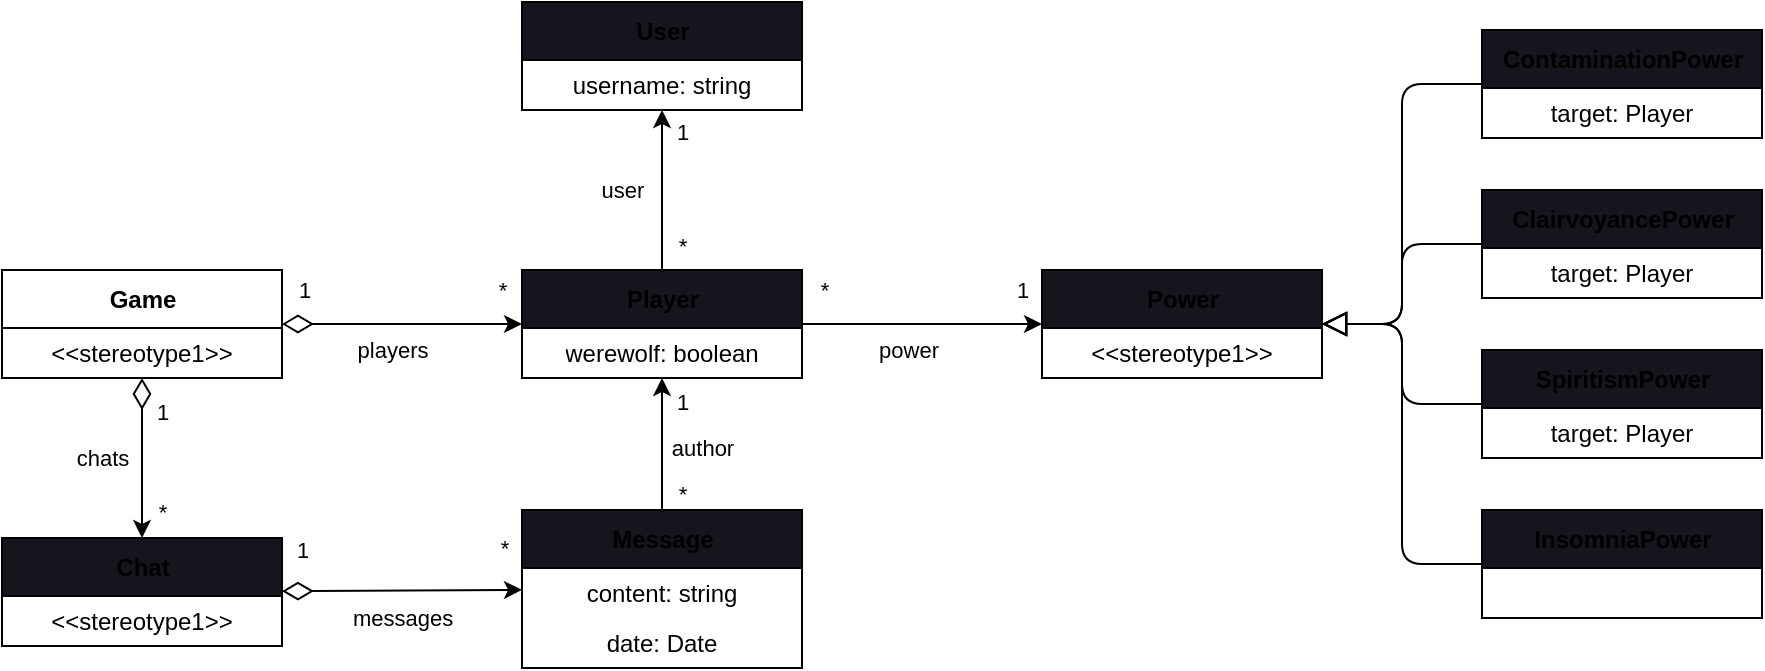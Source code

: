 <mxfile>
    <diagram id="ooHun0DrwILCvKNqS0tq" name="Page-1">
        <mxGraphModel dx="1720" dy="1528" grid="1" gridSize="10" guides="1" tooltips="1" connect="1" arrows="1" fold="1" page="1" pageScale="1" pageWidth="850" pageHeight="1100" math="0" shadow="0">
            <root>
                <mxCell id="0"/>
                <mxCell id="1" parent="0"/>
                <mxCell id="11" value="" style="edgeStyle=none;html=1;startArrow=diamondThin;startFill=0;startSize=13;" edge="1" parent="1" source="2" target="9">
                    <mxGeometry relative="1" as="geometry"/>
                </mxCell>
                <mxCell id="41" value="players" style="edgeLabel;html=1;align=center;verticalAlign=middle;resizable=0;points=[];" vertex="1" connectable="0" parent="11">
                    <mxGeometry x="-0.294" relative="1" as="geometry">
                        <mxPoint x="12" y="13" as="offset"/>
                    </mxGeometry>
                </mxCell>
                <mxCell id="42" value="*" style="edgeLabel;html=1;align=center;verticalAlign=middle;resizable=0;points=[];" vertex="1" connectable="0" parent="11">
                    <mxGeometry x="0.252" relative="1" as="geometry">
                        <mxPoint x="35" y="-17" as="offset"/>
                    </mxGeometry>
                </mxCell>
                <mxCell id="43" value="1" style="edgeLabel;html=1;align=center;verticalAlign=middle;resizable=0;points=[];" vertex="1" connectable="0" parent="11">
                    <mxGeometry x="0.157" y="1" relative="1" as="geometry">
                        <mxPoint x="-59" y="-16" as="offset"/>
                    </mxGeometry>
                </mxCell>
                <mxCell id="46" value="" style="edgeStyle=none;html=1;startArrow=diamondThin;startFill=0;endArrow=classic;endFill=1;startSize=13;endSize=6;" edge="1" parent="1" source="2" target="44">
                    <mxGeometry relative="1" as="geometry"/>
                </mxCell>
                <mxCell id="53" value="chats" style="edgeLabel;html=1;align=center;verticalAlign=middle;resizable=0;points=[];" vertex="1" connectable="0" parent="46">
                    <mxGeometry x="-0.269" y="1" relative="1" as="geometry">
                        <mxPoint x="-21" y="11" as="offset"/>
                    </mxGeometry>
                </mxCell>
                <mxCell id="54" value="1" style="edgeLabel;html=1;align=center;verticalAlign=middle;resizable=0;points=[];" vertex="1" connectable="0" parent="46">
                    <mxGeometry x="-0.512" y="2" relative="1" as="geometry">
                        <mxPoint x="8" y="-3" as="offset"/>
                    </mxGeometry>
                </mxCell>
                <mxCell id="55" value="*" style="edgeLabel;html=1;align=center;verticalAlign=middle;resizable=0;points=[];" vertex="1" connectable="0" parent="46">
                    <mxGeometry x="0.488" relative="1" as="geometry">
                        <mxPoint x="10" y="7" as="offset"/>
                    </mxGeometry>
                </mxCell>
                <mxCell id="2" value="Game" style="swimlane;fontStyle=1;align=center;verticalAlign=middle;childLayout=stackLayout;horizontal=1;startSize=29;horizontalStack=0;resizeParent=1;resizeParentMax=0;resizeLast=0;collapsible=0;marginBottom=0;html=1;" vertex="1" parent="1">
                    <mxGeometry x="60" y="174" width="140" height="54" as="geometry"/>
                </mxCell>
                <mxCell id="3" value="&amp;lt;&amp;lt;stereotype1&amp;gt;&amp;gt;" style="text;html=1;strokeColor=none;fillColor=none;align=center;verticalAlign=middle;spacingLeft=4;spacingRight=4;overflow=hidden;rotatable=0;points=[[0,0.5],[1,0.5]];portConstraint=eastwest;" vertex="1" parent="2">
                    <mxGeometry y="29" width="140" height="25" as="geometry"/>
                </mxCell>
                <mxCell id="14" value="" style="edgeStyle=none;html=1;" edge="1" parent="1" source="9" target="12">
                    <mxGeometry relative="1" as="geometry"/>
                </mxCell>
                <mxCell id="35" value="user" style="edgeLabel;html=1;align=center;verticalAlign=middle;resizable=0;points=[];" vertex="1" connectable="0" parent="14">
                    <mxGeometry x="-0.347" y="2" relative="1" as="geometry">
                        <mxPoint x="-18" y="-14" as="offset"/>
                    </mxGeometry>
                </mxCell>
                <mxCell id="39" value="1" style="edgeLabel;html=1;align=center;verticalAlign=middle;resizable=0;points=[];" vertex="1" connectable="0" parent="14">
                    <mxGeometry x="-0.564" y="-1" relative="1" as="geometry">
                        <mxPoint x="9" y="-52" as="offset"/>
                    </mxGeometry>
                </mxCell>
                <mxCell id="40" value="*" style="edgeLabel;html=1;align=center;verticalAlign=middle;resizable=0;points=[];" vertex="1" connectable="0" parent="14">
                    <mxGeometry x="-0.706" y="2" relative="1" as="geometry">
                        <mxPoint x="12" as="offset"/>
                    </mxGeometry>
                </mxCell>
                <mxCell id="17" value="" style="edgeStyle=none;html=1;" edge="1" parent="1" source="9" target="15">
                    <mxGeometry relative="1" as="geometry"/>
                </mxCell>
                <mxCell id="36" value="power" style="edgeLabel;html=1;align=center;verticalAlign=middle;resizable=0;points=[];" vertex="1" connectable="0" parent="17">
                    <mxGeometry x="-0.374" y="-2" relative="1" as="geometry">
                        <mxPoint x="15" y="11" as="offset"/>
                    </mxGeometry>
                </mxCell>
                <mxCell id="37" value="1" style="edgeLabel;html=1;align=center;verticalAlign=middle;resizable=0;points=[];" vertex="1" connectable="0" parent="17">
                    <mxGeometry x="0.479" y="1" relative="1" as="geometry">
                        <mxPoint x="21" y="-16" as="offset"/>
                    </mxGeometry>
                </mxCell>
                <mxCell id="38" value="*" style="edgeLabel;html=1;align=center;verticalAlign=middle;resizable=0;points=[];" vertex="1" connectable="0" parent="17">
                    <mxGeometry x="0.193" y="1" relative="1" as="geometry">
                        <mxPoint x="-61" y="-16" as="offset"/>
                    </mxGeometry>
                </mxCell>
                <mxCell id="9" value="Player" style="swimlane;fontStyle=1;align=center;verticalAlign=middle;childLayout=stackLayout;horizontal=1;startSize=29;horizontalStack=0;resizeParent=1;resizeParentMax=0;resizeLast=0;collapsible=0;marginBottom=0;html=1;fillColor=rgb(24, 20, 29);" vertex="1" parent="1">
                    <mxGeometry x="320" y="174" width="140" height="54" as="geometry"/>
                </mxCell>
                <mxCell id="10" value="werewolf: boolean" style="text;html=1;strokeColor=none;fillColor=none;align=center;verticalAlign=middle;spacingLeft=4;spacingRight=4;overflow=hidden;rotatable=0;points=[[0,0.5],[1,0.5]];portConstraint=eastwest;" vertex="1" parent="9">
                    <mxGeometry y="29" width="140" height="25" as="geometry"/>
                </mxCell>
                <mxCell id="12" value="User" style="swimlane;fontStyle=1;align=center;verticalAlign=middle;childLayout=stackLayout;horizontal=1;startSize=29;horizontalStack=0;resizeParent=1;resizeParentMax=0;resizeLast=0;collapsible=0;marginBottom=0;html=1;fillColor=rgb(24, 20, 29);" vertex="1" parent="1">
                    <mxGeometry x="320" y="40" width="140" height="54" as="geometry"/>
                </mxCell>
                <mxCell id="13" value="username: string" style="text;html=1;strokeColor=none;fillColor=none;align=center;verticalAlign=middle;spacingLeft=4;spacingRight=4;overflow=hidden;rotatable=0;points=[[0,0.5],[1,0.5]];portConstraint=eastwest;" vertex="1" parent="12">
                    <mxGeometry y="29" width="140" height="25" as="geometry"/>
                </mxCell>
                <mxCell id="15" value="Power" style="swimlane;fontStyle=1;align=center;verticalAlign=middle;childLayout=stackLayout;horizontal=1;startSize=29;horizontalStack=0;resizeParent=1;resizeParentMax=0;resizeLast=0;collapsible=0;marginBottom=0;html=1;fillColor=rgb(24, 20, 29);" vertex="1" parent="1">
                    <mxGeometry x="580" y="174" width="140" height="54" as="geometry"/>
                </mxCell>
                <mxCell id="16" value="&amp;lt;&amp;lt;stereotype1&amp;gt;&amp;gt;" style="text;html=1;strokeColor=none;fillColor=none;align=center;verticalAlign=middle;spacingLeft=4;spacingRight=4;overflow=hidden;rotatable=0;points=[[0,0.5],[1,0.5]];portConstraint=eastwest;" vertex="1" parent="15">
                    <mxGeometry y="29" width="140" height="25" as="geometry"/>
                </mxCell>
                <mxCell id="34" style="edgeStyle=none;html=1;exitX=0;exitY=0.5;exitDx=0;exitDy=0;endArrow=block;endFill=0;endSize=10;entryX=1;entryY=0.5;entryDx=0;entryDy=0;" edge="1" parent="1" source="18" target="15">
                    <mxGeometry relative="1" as="geometry">
                        <mxPoint x="719" y="197" as="targetPoint"/>
                        <Array as="points">
                            <mxPoint x="760" y="321"/>
                            <mxPoint x="760" y="201"/>
                        </Array>
                    </mxGeometry>
                </mxCell>
                <mxCell id="18" value="InsomniaPower" style="swimlane;fontStyle=1;align=center;verticalAlign=middle;childLayout=stackLayout;horizontal=1;startSize=29;horizontalStack=0;resizeParent=1;resizeParentMax=0;resizeLast=0;collapsible=0;marginBottom=0;html=1;fillColor=rgb(24, 20, 29);" vertex="1" parent="1">
                    <mxGeometry x="800" y="294" width="140" height="54" as="geometry"/>
                </mxCell>
                <mxCell id="33" style="edgeStyle=none;html=1;exitX=0;exitY=0.5;exitDx=0;exitDy=0;entryX=1;entryY=0.5;entryDx=0;entryDy=0;endArrow=block;endFill=0;endSize=10;" edge="1" parent="1" source="22" target="15">
                    <mxGeometry relative="1" as="geometry">
                        <Array as="points">
                            <mxPoint x="760" y="241"/>
                            <mxPoint x="760" y="201"/>
                        </Array>
                    </mxGeometry>
                </mxCell>
                <mxCell id="22" value="SpiritismPower" style="swimlane;fontStyle=1;align=center;verticalAlign=middle;childLayout=stackLayout;horizontal=1;startSize=29;horizontalStack=0;resizeParent=1;resizeParentMax=0;resizeLast=0;collapsible=0;marginBottom=0;html=1;fillColor=rgb(24, 20, 29);" vertex="1" parent="1">
                    <mxGeometry x="800" y="214" width="140" height="54" as="geometry"/>
                </mxCell>
                <mxCell id="23" value="target: Player" style="text;html=1;strokeColor=none;fillColor=none;align=center;verticalAlign=middle;spacingLeft=4;spacingRight=4;overflow=hidden;rotatable=0;points=[[0,0.5],[1,0.5]];portConstraint=eastwest;" vertex="1" parent="22">
                    <mxGeometry y="29" width="140" height="25" as="geometry"/>
                </mxCell>
                <mxCell id="32" style="edgeStyle=none;html=1;exitX=0;exitY=0.5;exitDx=0;exitDy=0;entryX=1;entryY=0.5;entryDx=0;entryDy=0;endArrow=block;endFill=0;endSize=10;" edge="1" parent="1" source="25" target="15">
                    <mxGeometry relative="1" as="geometry">
                        <Array as="points">
                            <mxPoint x="760" y="161"/>
                            <mxPoint x="760" y="201"/>
                        </Array>
                    </mxGeometry>
                </mxCell>
                <mxCell id="25" value="ClairvoyancePower" style="swimlane;fontStyle=1;align=center;verticalAlign=middle;childLayout=stackLayout;horizontal=1;startSize=29;horizontalStack=0;resizeParent=1;resizeParentMax=0;resizeLast=0;collapsible=0;marginBottom=0;html=1;fillColor=rgb(24, 20, 29);" vertex="1" parent="1">
                    <mxGeometry x="800" y="134" width="140" height="54" as="geometry"/>
                </mxCell>
                <mxCell id="26" value="target: Player" style="text;html=1;strokeColor=none;fillColor=none;align=center;verticalAlign=middle;spacingLeft=4;spacingRight=4;overflow=hidden;rotatable=0;points=[[0,0.5],[1,0.5]];portConstraint=eastwest;" vertex="1" parent="25">
                    <mxGeometry y="29" width="140" height="25" as="geometry"/>
                </mxCell>
                <mxCell id="31" style="edgeStyle=none;html=1;exitX=0;exitY=0.5;exitDx=0;exitDy=0;entryX=1;entryY=0.5;entryDx=0;entryDy=0;endArrow=block;endFill=0;endSize=10;" edge="1" parent="1" source="28" target="15">
                    <mxGeometry relative="1" as="geometry">
                        <Array as="points">
                            <mxPoint x="760" y="81"/>
                            <mxPoint x="760" y="201"/>
                        </Array>
                    </mxGeometry>
                </mxCell>
                <mxCell id="28" value="ContaminationPower" style="swimlane;fontStyle=1;align=center;verticalAlign=middle;childLayout=stackLayout;horizontal=1;startSize=29;horizontalStack=0;resizeParent=1;resizeParentMax=0;resizeLast=0;collapsible=0;marginBottom=0;html=1;fillColor=rgb(24, 20, 29);" vertex="1" parent="1">
                    <mxGeometry x="800" y="54" width="140" height="54" as="geometry"/>
                </mxCell>
                <mxCell id="29" value="target: Player" style="text;html=1;strokeColor=none;fillColor=none;align=center;verticalAlign=middle;spacingLeft=4;spacingRight=4;overflow=hidden;rotatable=0;points=[[0,0.5],[1,0.5]];portConstraint=eastwest;" vertex="1" parent="28">
                    <mxGeometry y="29" width="140" height="25" as="geometry"/>
                </mxCell>
                <mxCell id="49" value="" style="edgeStyle=none;html=1;startArrow=diamondThin;startFill=0;endArrow=classic;endFill=1;startSize=13;endSize=6;" edge="1" parent="1" source="44" target="47">
                    <mxGeometry relative="1" as="geometry"/>
                </mxCell>
                <mxCell id="50" value="messages" style="edgeLabel;html=1;align=center;verticalAlign=middle;resizable=0;points=[];" vertex="1" connectable="0" parent="49">
                    <mxGeometry x="-0.133" relative="1" as="geometry">
                        <mxPoint x="8" y="13" as="offset"/>
                    </mxGeometry>
                </mxCell>
                <mxCell id="51" value="*" style="edgeLabel;html=1;align=center;verticalAlign=middle;resizable=0;points=[];" vertex="1" connectable="0" parent="49">
                    <mxGeometry x="0.572" y="1" relative="1" as="geometry">
                        <mxPoint x="16" y="-20" as="offset"/>
                    </mxGeometry>
                </mxCell>
                <mxCell id="52" value="1" style="edgeLabel;html=1;align=center;verticalAlign=middle;resizable=0;points=[];" vertex="1" connectable="0" parent="49">
                    <mxGeometry x="-0.381" y="1" relative="1" as="geometry">
                        <mxPoint x="-27" y="-20" as="offset"/>
                    </mxGeometry>
                </mxCell>
                <mxCell id="44" value="Chat" style="swimlane;fontStyle=1;align=center;verticalAlign=middle;childLayout=stackLayout;horizontal=1;startSize=29;horizontalStack=0;resizeParent=1;resizeParentMax=0;resizeLast=0;collapsible=0;marginBottom=0;html=1;fillColor=rgb(24, 20, 29);" vertex="1" parent="1">
                    <mxGeometry x="60" y="308" width="140" height="54" as="geometry"/>
                </mxCell>
                <mxCell id="45" value="&amp;lt;&amp;lt;stereotype1&amp;gt;&amp;gt;" style="text;html=1;strokeColor=none;fillColor=none;align=center;verticalAlign=middle;spacingLeft=4;spacingRight=4;overflow=hidden;rotatable=0;points=[[0,0.5],[1,0.5]];portConstraint=eastwest;" vertex="1" parent="44">
                    <mxGeometry y="29" width="140" height="25" as="geometry"/>
                </mxCell>
                <mxCell id="56" style="edgeStyle=none;html=1;exitX=0.5;exitY=0;exitDx=0;exitDy=0;entryX=0.5;entryY=1;entryDx=0;entryDy=0;startArrow=none;startFill=0;endArrow=classic;endFill=1;startSize=13;endSize=6;" edge="1" parent="1" source="47" target="9">
                    <mxGeometry relative="1" as="geometry"/>
                </mxCell>
                <mxCell id="57" value="author" style="edgeLabel;html=1;align=center;verticalAlign=middle;resizable=0;points=[];" vertex="1" connectable="0" parent="56">
                    <mxGeometry x="0.168" relative="1" as="geometry">
                        <mxPoint x="20" y="7" as="offset"/>
                    </mxGeometry>
                </mxCell>
                <mxCell id="58" value="1" style="edgeLabel;html=1;align=center;verticalAlign=middle;resizable=0;points=[];" vertex="1" connectable="0" parent="56">
                    <mxGeometry x="0.656" relative="1" as="geometry">
                        <mxPoint x="10" as="offset"/>
                    </mxGeometry>
                </mxCell>
                <mxCell id="59" value="*" style="edgeLabel;html=1;align=center;verticalAlign=middle;resizable=0;points=[];" vertex="1" connectable="0" parent="56">
                    <mxGeometry x="-0.749" y="2" relative="1" as="geometry">
                        <mxPoint x="12" as="offset"/>
                    </mxGeometry>
                </mxCell>
                <mxCell id="47" value="Message" style="swimlane;fontStyle=1;align=center;verticalAlign=middle;childLayout=stackLayout;horizontal=1;startSize=29;horizontalStack=0;resizeParent=1;resizeParentMax=0;resizeLast=0;collapsible=0;marginBottom=0;html=1;fillColor=rgb(24, 20, 29);" vertex="1" parent="1">
                    <mxGeometry x="320" y="294" width="140" height="79" as="geometry"/>
                </mxCell>
                <mxCell id="48" value="content: string" style="text;html=1;strokeColor=none;fillColor=none;align=center;verticalAlign=middle;spacingLeft=4;spacingRight=4;overflow=hidden;rotatable=0;points=[[0,0.5],[1,0.5]];portConstraint=eastwest;" vertex="1" parent="47">
                    <mxGeometry y="29" width="140" height="25" as="geometry"/>
                </mxCell>
                <mxCell id="60" value="date: Date" style="text;html=1;strokeColor=none;fillColor=none;align=center;verticalAlign=middle;spacingLeft=4;spacingRight=4;overflow=hidden;rotatable=0;points=[[0,0.5],[1,0.5]];portConstraint=eastwest;" vertex="1" parent="47">
                    <mxGeometry y="54" width="140" height="25" as="geometry"/>
                </mxCell>
            </root>
        </mxGraphModel>
    </diagram>
</mxfile>